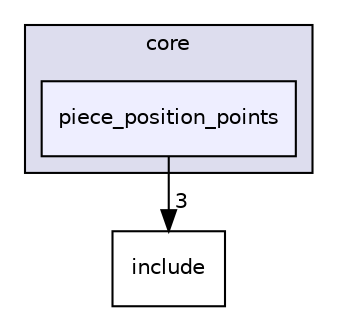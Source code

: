 digraph "src/core/piece_position_points" {
  compound=true
  node [ fontsize="10", fontname="Helvetica"];
  edge [ labelfontsize="10", labelfontname="Helvetica"];
  subgraph clusterdir_aebb8dcc11953d78e620bbef0b9e2183 {
    graph [ bgcolor="#ddddee", pencolor="black", label="core" fontname="Helvetica", fontsize="10", URL="dir_aebb8dcc11953d78e620bbef0b9e2183.html"]
  dir_8f30742404063997096bb6be617a2d7d [shape=box, label="piece_position_points", style="filled", fillcolor="#eeeeff", pencolor="black", URL="dir_8f30742404063997096bb6be617a2d7d.html"];
  }
  dir_d44c64559bbebec7f509842c48db8b23 [shape=box label="include" URL="dir_d44c64559bbebec7f509842c48db8b23.html"];
  dir_8f30742404063997096bb6be617a2d7d->dir_d44c64559bbebec7f509842c48db8b23 [headlabel="3", labeldistance=1.5 headhref="dir_000013_000001.html"];
}
